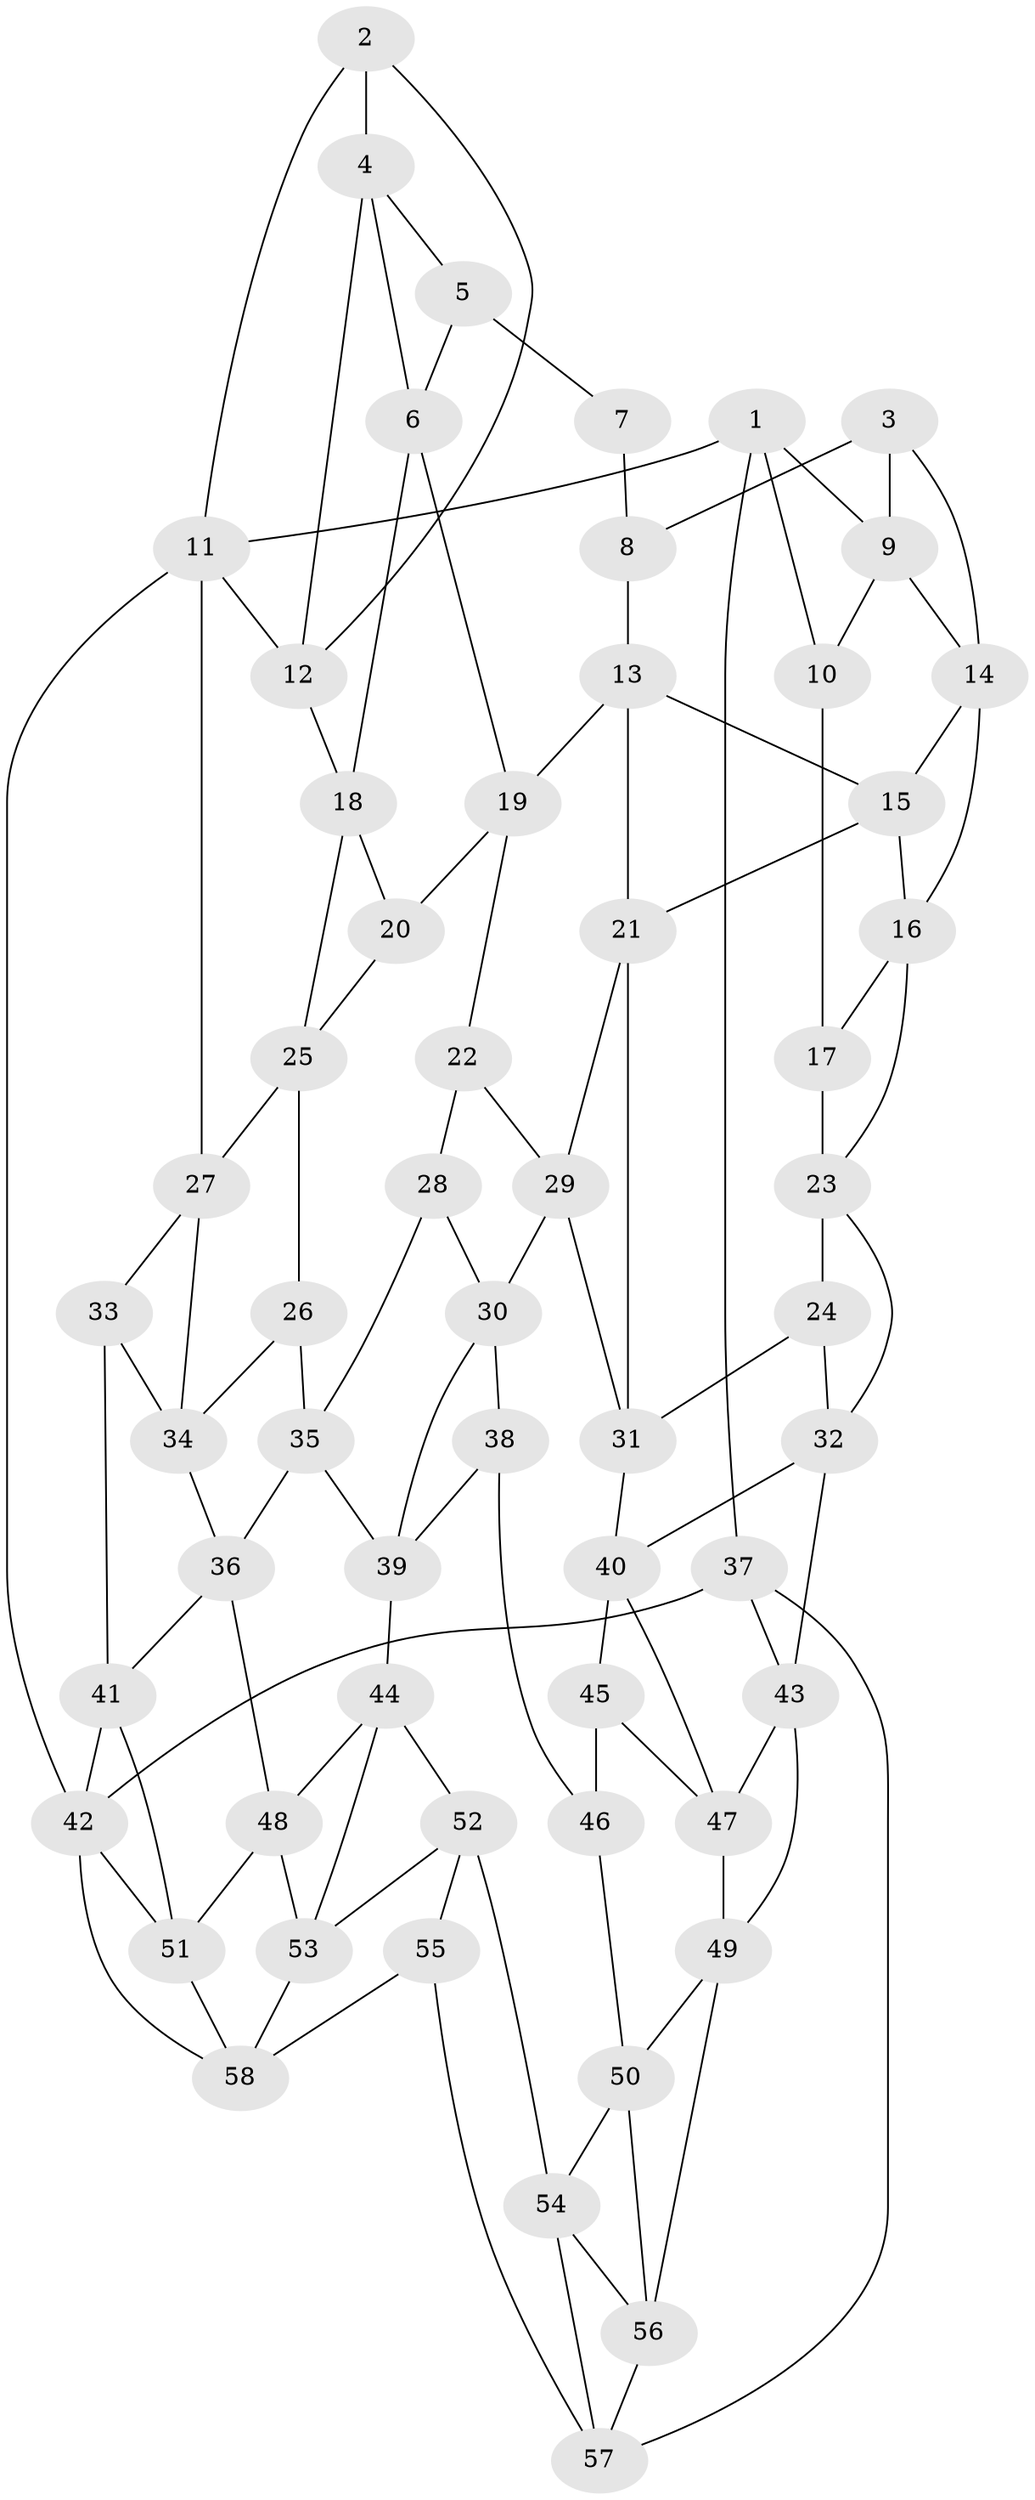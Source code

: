 // original degree distribution, {3: 0.017241379310344827, 5: 0.5344827586206896, 4: 0.23275862068965517, 6: 0.21551724137931033}
// Generated by graph-tools (version 1.1) at 2025/45/03/06/25 01:45:11]
// undirected, 58 vertices, 108 edges
graph export_dot {
graph [start="1"]
  node [color=gray90,style=filled];
  1;
  2;
  3;
  4;
  5;
  6;
  7;
  8;
  9;
  10;
  11;
  12;
  13;
  14;
  15;
  16;
  17;
  18;
  19;
  20;
  21;
  22;
  23;
  24;
  25;
  26;
  27;
  28;
  29;
  30;
  31;
  32;
  33;
  34;
  35;
  36;
  37;
  38;
  39;
  40;
  41;
  42;
  43;
  44;
  45;
  46;
  47;
  48;
  49;
  50;
  51;
  52;
  53;
  54;
  55;
  56;
  57;
  58;
  1 -- 9 [weight=1.0];
  1 -- 10 [weight=1.0];
  1 -- 11 [weight=1.0];
  1 -- 37 [weight=1.0];
  2 -- 4 [weight=1.0];
  2 -- 11 [weight=1.0];
  2 -- 12 [weight=1.0];
  3 -- 8 [weight=1.0];
  3 -- 9 [weight=1.0];
  3 -- 14 [weight=1.0];
  4 -- 5 [weight=1.0];
  4 -- 6 [weight=1.0];
  4 -- 12 [weight=1.0];
  5 -- 6 [weight=1.0];
  5 -- 7 [weight=2.0];
  6 -- 18 [weight=1.0];
  6 -- 19 [weight=1.0];
  7 -- 8 [weight=2.0];
  8 -- 13 [weight=1.0];
  9 -- 10 [weight=1.0];
  9 -- 14 [weight=1.0];
  10 -- 17 [weight=1.0];
  11 -- 12 [weight=1.0];
  11 -- 27 [weight=1.0];
  11 -- 42 [weight=1.0];
  12 -- 18 [weight=1.0];
  13 -- 15 [weight=1.0];
  13 -- 19 [weight=1.0];
  13 -- 21 [weight=1.0];
  14 -- 15 [weight=1.0];
  14 -- 16 [weight=1.0];
  15 -- 16 [weight=1.0];
  15 -- 21 [weight=1.0];
  16 -- 17 [weight=1.0];
  16 -- 23 [weight=1.0];
  17 -- 23 [weight=2.0];
  18 -- 20 [weight=1.0];
  18 -- 25 [weight=1.0];
  19 -- 20 [weight=1.0];
  19 -- 22 [weight=1.0];
  20 -- 25 [weight=1.0];
  21 -- 29 [weight=1.0];
  21 -- 31 [weight=1.0];
  22 -- 28 [weight=2.0];
  22 -- 29 [weight=1.0];
  23 -- 24 [weight=2.0];
  23 -- 32 [weight=1.0];
  24 -- 31 [weight=1.0];
  24 -- 32 [weight=1.0];
  25 -- 26 [weight=1.0];
  25 -- 27 [weight=1.0];
  26 -- 34 [weight=1.0];
  26 -- 35 [weight=1.0];
  27 -- 33 [weight=1.0];
  27 -- 34 [weight=1.0];
  28 -- 30 [weight=1.0];
  28 -- 35 [weight=1.0];
  29 -- 30 [weight=1.0];
  29 -- 31 [weight=1.0];
  30 -- 38 [weight=1.0];
  30 -- 39 [weight=1.0];
  31 -- 40 [weight=1.0];
  32 -- 40 [weight=1.0];
  32 -- 43 [weight=1.0];
  33 -- 34 [weight=1.0];
  33 -- 41 [weight=1.0];
  34 -- 36 [weight=1.0];
  35 -- 36 [weight=1.0];
  35 -- 39 [weight=1.0];
  36 -- 41 [weight=1.0];
  36 -- 48 [weight=1.0];
  37 -- 42 [weight=1.0];
  37 -- 43 [weight=1.0];
  37 -- 57 [weight=1.0];
  38 -- 39 [weight=1.0];
  38 -- 46 [weight=1.0];
  39 -- 44 [weight=1.0];
  40 -- 45 [weight=1.0];
  40 -- 47 [weight=1.0];
  41 -- 42 [weight=1.0];
  41 -- 51 [weight=1.0];
  42 -- 51 [weight=1.0];
  42 -- 58 [weight=1.0];
  43 -- 47 [weight=1.0];
  43 -- 49 [weight=1.0];
  44 -- 48 [weight=1.0];
  44 -- 52 [weight=1.0];
  44 -- 53 [weight=1.0];
  45 -- 46 [weight=2.0];
  45 -- 47 [weight=1.0];
  46 -- 50 [weight=1.0];
  47 -- 49 [weight=1.0];
  48 -- 51 [weight=1.0];
  48 -- 53 [weight=1.0];
  49 -- 50 [weight=1.0];
  49 -- 56 [weight=1.0];
  50 -- 54 [weight=1.0];
  50 -- 56 [weight=1.0];
  51 -- 58 [weight=1.0];
  52 -- 53 [weight=1.0];
  52 -- 54 [weight=1.0];
  52 -- 55 [weight=1.0];
  53 -- 58 [weight=1.0];
  54 -- 56 [weight=1.0];
  54 -- 57 [weight=1.0];
  55 -- 57 [weight=1.0];
  55 -- 58 [weight=1.0];
  56 -- 57 [weight=1.0];
}

